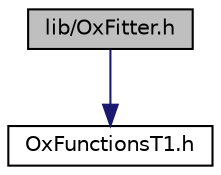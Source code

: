 digraph "lib/OxFitter.h"
{
  edge [fontname="Helvetica",fontsize="10",labelfontname="Helvetica",labelfontsize="10"];
  node [fontname="Helvetica",fontsize="10",shape=record];
  Node0 [label="lib/OxFitter.h",height=0.2,width=0.4,color="black", fillcolor="grey75", style="filled", fontcolor="black"];
  Node0 -> Node1 [color="midnightblue",fontsize="10",style="solid",fontname="Helvetica"];
  Node1 [label="OxFunctionsT1.h",height=0.2,width=0.4,color="black", fillcolor="white", style="filled",URL="$_ox_functions_t1_8h.html"];
}
